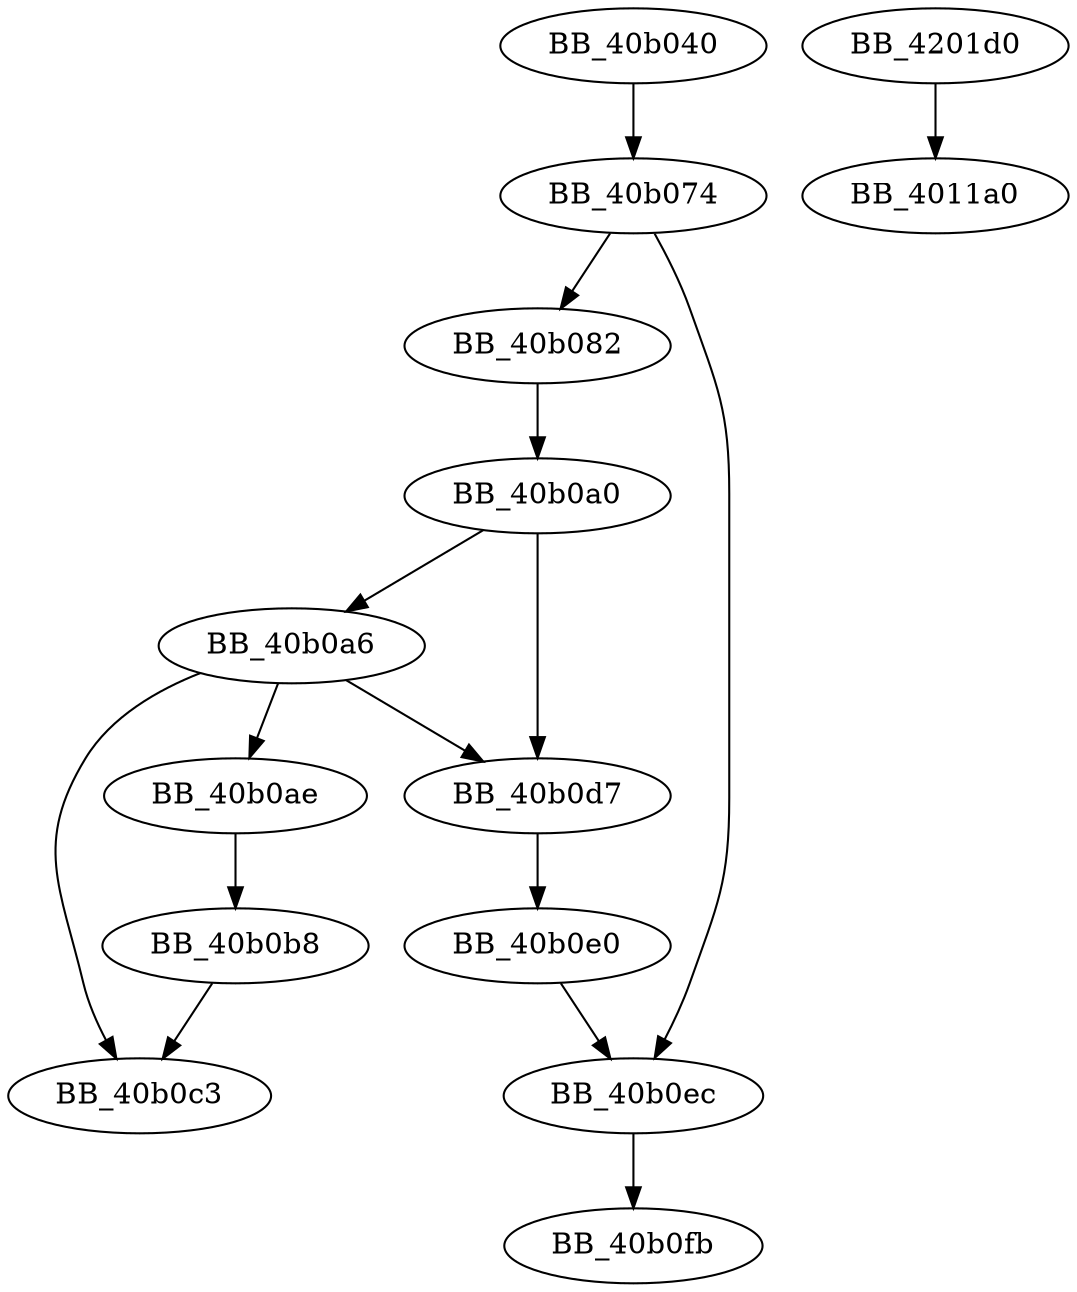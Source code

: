 DiGraph sub_40B040{
BB_40b040->BB_40b074
BB_40b074->BB_40b082
BB_40b074->BB_40b0ec
BB_40b082->BB_40b0a0
BB_40b0a0->BB_40b0a6
BB_40b0a0->BB_40b0d7
BB_40b0a6->BB_40b0ae
BB_40b0a6->BB_40b0c3
BB_40b0a6->BB_40b0d7
BB_40b0ae->BB_40b0b8
BB_40b0b8->BB_40b0c3
BB_40b0d7->BB_40b0e0
BB_40b0e0->BB_40b0ec
BB_40b0ec->BB_40b0fb
BB_4201d0->BB_4011a0
}
